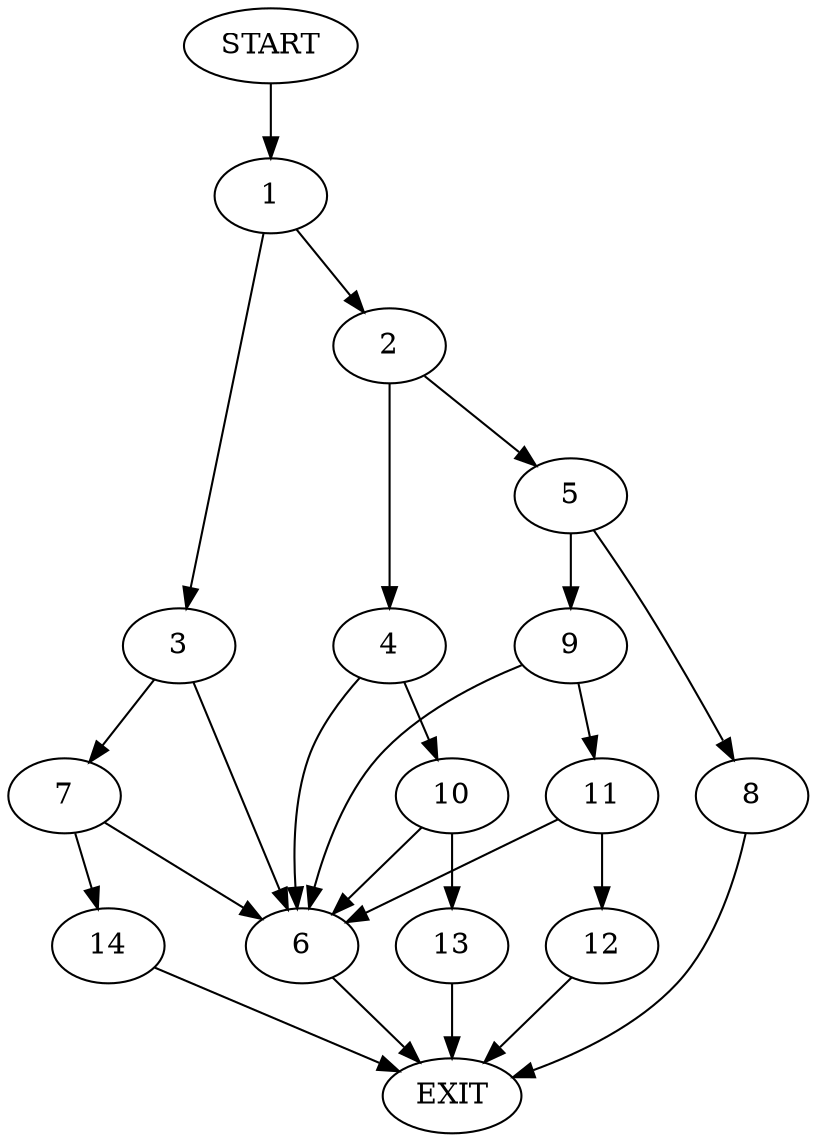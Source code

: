 digraph {
0 [label="START"]
15 [label="EXIT"]
0 -> 1
1 -> 2
1 -> 3
2 -> 4
2 -> 5
3 -> 6
3 -> 7
5 -> 8
5 -> 9
4 -> 6
4 -> 10
9 -> 6
9 -> 11
8 -> 15
11 -> 12
11 -> 6
6 -> 15
12 -> 15
10 -> 6
10 -> 13
13 -> 15
7 -> 14
7 -> 6
14 -> 15
}
